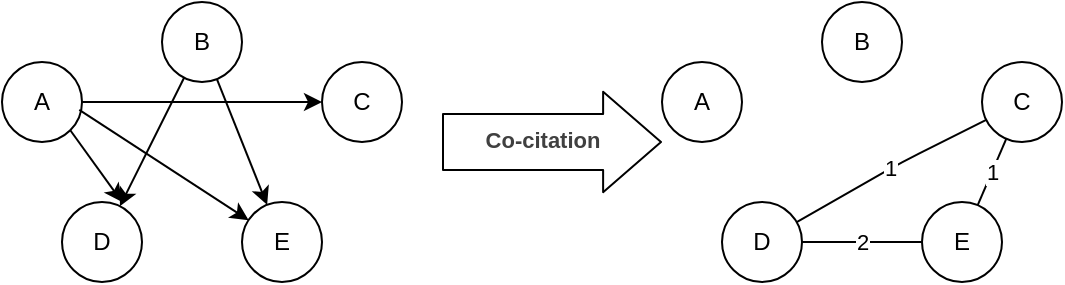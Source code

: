 <mxfile version="14.2.9" type="github">
  <diagram id="f-Bf7XFRQChG1_Yta-B7" name="Page-1">
    <mxGraphModel dx="593" dy="331" grid="1" gridSize="10" guides="1" tooltips="1" connect="1" arrows="1" fold="1" page="1" pageScale="1" pageWidth="827" pageHeight="1169" math="0" shadow="0">
      <root>
        <mxCell id="0" />
        <mxCell id="1" parent="0" />
        <mxCell id="jDAC0IE5ltSsmeyB-JPj-1" value="A" style="ellipse;whiteSpace=wrap;html=1;aspect=fixed;" vertex="1" parent="1">
          <mxGeometry x="150" y="80" width="40" height="40" as="geometry" />
        </mxCell>
        <mxCell id="jDAC0IE5ltSsmeyB-JPj-2" value="B" style="ellipse;whiteSpace=wrap;html=1;aspect=fixed;" vertex="1" parent="1">
          <mxGeometry x="230" y="50" width="40" height="40" as="geometry" />
        </mxCell>
        <mxCell id="jDAC0IE5ltSsmeyB-JPj-3" value="C" style="ellipse;whiteSpace=wrap;html=1;aspect=fixed;" vertex="1" parent="1">
          <mxGeometry x="310" y="80" width="40" height="40" as="geometry" />
        </mxCell>
        <mxCell id="jDAC0IE5ltSsmeyB-JPj-4" value="D" style="ellipse;whiteSpace=wrap;html=1;aspect=fixed;" vertex="1" parent="1">
          <mxGeometry x="180" y="150" width="40" height="40" as="geometry" />
        </mxCell>
        <mxCell id="jDAC0IE5ltSsmeyB-JPj-5" value="E" style="ellipse;whiteSpace=wrap;html=1;aspect=fixed;" vertex="1" parent="1">
          <mxGeometry x="270" y="150" width="40" height="40" as="geometry" />
        </mxCell>
        <mxCell id="jDAC0IE5ltSsmeyB-JPj-6" value="A" style="ellipse;whiteSpace=wrap;html=1;aspect=fixed;" vertex="1" parent="1">
          <mxGeometry x="480" y="80" width="40" height="40" as="geometry" />
        </mxCell>
        <mxCell id="jDAC0IE5ltSsmeyB-JPj-7" value="B" style="ellipse;whiteSpace=wrap;html=1;aspect=fixed;" vertex="1" parent="1">
          <mxGeometry x="560" y="50" width="40" height="40" as="geometry" />
        </mxCell>
        <mxCell id="jDAC0IE5ltSsmeyB-JPj-8" value="C" style="ellipse;whiteSpace=wrap;html=1;aspect=fixed;" vertex="1" parent="1">
          <mxGeometry x="640" y="80" width="40" height="40" as="geometry" />
        </mxCell>
        <mxCell id="jDAC0IE5ltSsmeyB-JPj-9" value="D" style="ellipse;whiteSpace=wrap;html=1;aspect=fixed;" vertex="1" parent="1">
          <mxGeometry x="510" y="150" width="40" height="40" as="geometry" />
        </mxCell>
        <mxCell id="jDAC0IE5ltSsmeyB-JPj-10" value="E" style="ellipse;whiteSpace=wrap;html=1;aspect=fixed;" vertex="1" parent="1">
          <mxGeometry x="610" y="150" width="40" height="40" as="geometry" />
        </mxCell>
        <mxCell id="jDAC0IE5ltSsmeyB-JPj-11" value="" style="endArrow=classic;html=1;entryX=0.75;entryY=0;entryDx=0;entryDy=0;entryPerimeter=0;exitX=1;exitY=1;exitDx=0;exitDy=0;" edge="1" parent="1" source="jDAC0IE5ltSsmeyB-JPj-1" target="jDAC0IE5ltSsmeyB-JPj-4">
          <mxGeometry width="50" height="50" relative="1" as="geometry">
            <mxPoint x="180" y="90" as="sourcePoint" />
            <mxPoint x="230" y="40" as="targetPoint" />
          </mxGeometry>
        </mxCell>
        <mxCell id="jDAC0IE5ltSsmeyB-JPj-12" value="" style="endArrow=classic;html=1;exitX=0.966;exitY=0.599;exitDx=0;exitDy=0;exitPerimeter=0;" edge="1" parent="1" source="jDAC0IE5ltSsmeyB-JPj-1" target="jDAC0IE5ltSsmeyB-JPj-5">
          <mxGeometry width="50" height="50" relative="1" as="geometry">
            <mxPoint x="180" y="80" as="sourcePoint" />
            <mxPoint x="200" y="160" as="targetPoint" />
          </mxGeometry>
        </mxCell>
        <mxCell id="jDAC0IE5ltSsmeyB-JPj-13" value="" style="endArrow=classic;html=1;entryX=0;entryY=0.5;entryDx=0;entryDy=0;exitX=1;exitY=0.5;exitDx=0;exitDy=0;" edge="1" parent="1" source="jDAC0IE5ltSsmeyB-JPj-1" target="jDAC0IE5ltSsmeyB-JPj-3">
          <mxGeometry width="50" height="50" relative="1" as="geometry">
            <mxPoint x="200" y="110" as="sourcePoint" />
            <mxPoint x="220" y="190" as="targetPoint" />
          </mxGeometry>
        </mxCell>
        <mxCell id="jDAC0IE5ltSsmeyB-JPj-14" value="" style="endArrow=classic;html=1;" edge="1" parent="1" source="jDAC0IE5ltSsmeyB-JPj-2" target="jDAC0IE5ltSsmeyB-JPj-5">
          <mxGeometry width="50" height="50" relative="1" as="geometry">
            <mxPoint x="260" y="80" as="sourcePoint" />
            <mxPoint x="280" y="160" as="targetPoint" />
          </mxGeometry>
        </mxCell>
        <mxCell id="jDAC0IE5ltSsmeyB-JPj-15" value="" style="endArrow=classic;html=1;" edge="1" parent="1" source="jDAC0IE5ltSsmeyB-JPj-2" target="jDAC0IE5ltSsmeyB-JPj-4">
          <mxGeometry width="50" height="50" relative="1" as="geometry">
            <mxPoint x="220" y="130" as="sourcePoint" />
            <mxPoint x="240" y="210" as="targetPoint" />
          </mxGeometry>
        </mxCell>
        <mxCell id="jDAC0IE5ltSsmeyB-JPj-16" value="" style="shape=flexArrow;endArrow=classic;html=1;endWidth=21.143;endSize=9.314;width=28;" edge="1" parent="1">
          <mxGeometry width="50" height="50" relative="1" as="geometry">
            <mxPoint x="370" y="120" as="sourcePoint" />
            <mxPoint x="480" y="120" as="targetPoint" />
          </mxGeometry>
        </mxCell>
        <mxCell id="jDAC0IE5ltSsmeyB-JPj-21" value="&lt;span style=&quot;box-sizing: border-box ; font-weight: 600 ; color: rgb(64 , 64 , 64)&quot;&gt;&lt;font style=&quot;font-size: 11px&quot;&gt;Co-citation&lt;/font&gt;&lt;/span&gt;" style="edgeLabel;html=1;align=center;verticalAlign=middle;resizable=0;points=[];" vertex="1" connectable="0" parent="jDAC0IE5ltSsmeyB-JPj-16">
          <mxGeometry x="-0.369" y="1" relative="1" as="geometry">
            <mxPoint x="15.14" as="offset" />
          </mxGeometry>
        </mxCell>
        <mxCell id="jDAC0IE5ltSsmeyB-JPj-18" value="2" style="endArrow=none;html=1;exitX=1;exitY=0.5;exitDx=0;exitDy=0;" edge="1" parent="1" source="jDAC0IE5ltSsmeyB-JPj-9" target="jDAC0IE5ltSsmeyB-JPj-10">
          <mxGeometry width="50" height="50" relative="1" as="geometry">
            <mxPoint x="570" y="180" as="sourcePoint" />
            <mxPoint x="620" y="130" as="targetPoint" />
          </mxGeometry>
        </mxCell>
        <mxCell id="jDAC0IE5ltSsmeyB-JPj-20" value="1" style="endArrow=none;html=1;" edge="1" parent="1" source="jDAC0IE5ltSsmeyB-JPj-10" target="jDAC0IE5ltSsmeyB-JPj-8">
          <mxGeometry width="50" height="50" relative="1" as="geometry">
            <mxPoint x="370" y="170" as="sourcePoint" />
            <mxPoint x="420" y="120" as="targetPoint" />
          </mxGeometry>
        </mxCell>
        <mxCell id="jDAC0IE5ltSsmeyB-JPj-24" value="1" style="endArrow=none;html=1;" edge="1" parent="1" source="jDAC0IE5ltSsmeyB-JPj-9" target="jDAC0IE5ltSsmeyB-JPj-8">
          <mxGeometry width="50" height="50" relative="1" as="geometry">
            <mxPoint x="570" y="160" as="sourcePoint" />
            <mxPoint x="620" y="110" as="targetPoint" />
            <Array as="points">
              <mxPoint x="600" y="130" />
            </Array>
          </mxGeometry>
        </mxCell>
      </root>
    </mxGraphModel>
  </diagram>
</mxfile>
